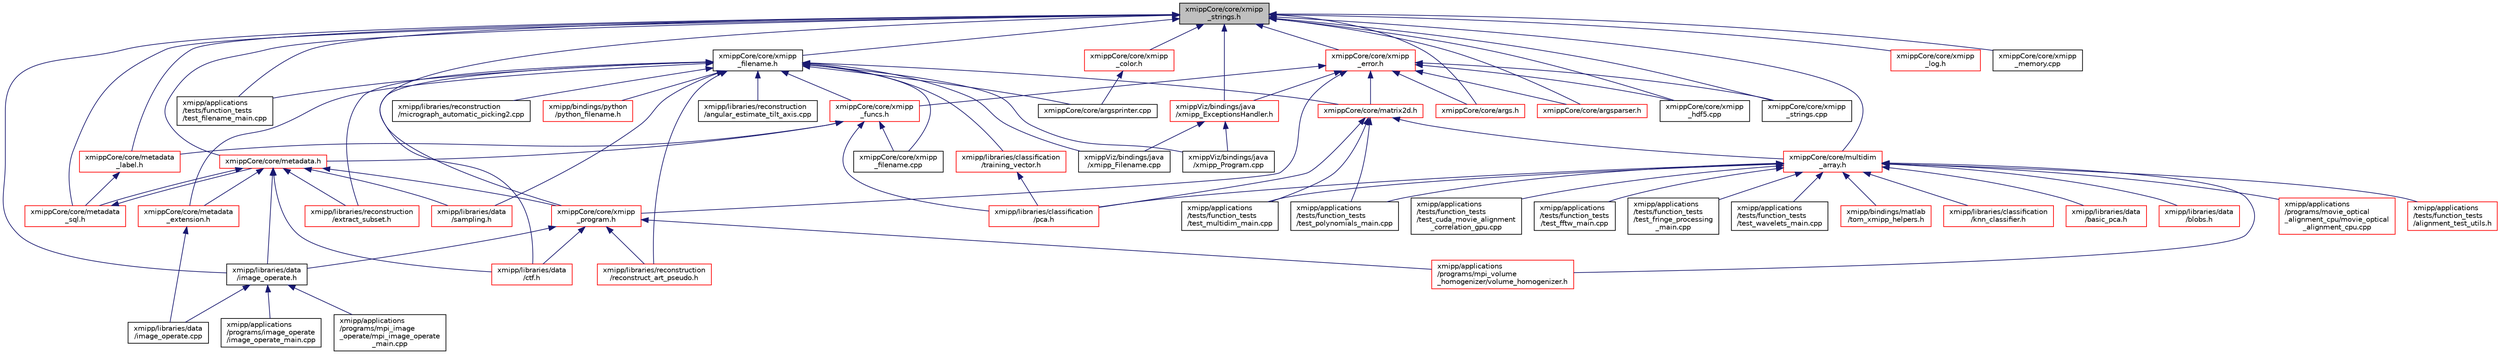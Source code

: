 digraph "xmippCore/core/xmipp_strings.h"
{
  edge [fontname="Helvetica",fontsize="10",labelfontname="Helvetica",labelfontsize="10"];
  node [fontname="Helvetica",fontsize="10",shape=record];
  Node4 [label="xmippCore/core/xmipp\l_strings.h",height=0.2,width=0.4,color="black", fillcolor="grey75", style="filled", fontcolor="black"];
  Node4 -> Node5 [dir="back",color="midnightblue",fontsize="10",style="solid",fontname="Helvetica"];
  Node5 [label="xmipp/applications\l/tests/function_tests\l/test_filename_main.cpp",height=0.2,width=0.4,color="black", fillcolor="white", style="filled",URL="$test__filename__main_8cpp.html"];
  Node4 -> Node6 [dir="back",color="midnightblue",fontsize="10",style="solid",fontname="Helvetica"];
  Node6 [label="xmipp/libraries/data\l/image_operate.h",height=0.2,width=0.4,color="black", fillcolor="white", style="filled",URL="$image__operate_8h.html"];
  Node6 -> Node7 [dir="back",color="midnightblue",fontsize="10",style="solid",fontname="Helvetica"];
  Node7 [label="xmipp/applications\l/programs/image_operate\l/image_operate_main.cpp",height=0.2,width=0.4,color="black", fillcolor="white", style="filled",URL="$image__operate__main_8cpp.html"];
  Node6 -> Node8 [dir="back",color="midnightblue",fontsize="10",style="solid",fontname="Helvetica"];
  Node8 [label="xmipp/applications\l/programs/mpi_image\l_operate/mpi_image_operate\l_main.cpp",height=0.2,width=0.4,color="black", fillcolor="white", style="filled",URL="$mpi__image__operate__main_8cpp.html"];
  Node6 -> Node9 [dir="back",color="midnightblue",fontsize="10",style="solid",fontname="Helvetica"];
  Node9 [label="xmipp/libraries/data\l/image_operate.cpp",height=0.2,width=0.4,color="black", fillcolor="white", style="filled",URL="$image__operate_8cpp.html"];
  Node4 -> Node10 [dir="back",color="midnightblue",fontsize="10",style="solid",fontname="Helvetica"];
  Node10 [label="xmippCore/core/xmipp\l_filename.h",height=0.2,width=0.4,color="black", fillcolor="white", style="filled",URL="$xmipp__filename_8h.html"];
  Node10 -> Node5 [dir="back",color="midnightblue",fontsize="10",style="solid",fontname="Helvetica"];
  Node10 -> Node11 [dir="back",color="midnightblue",fontsize="10",style="solid",fontname="Helvetica"];
  Node11 [label="xmipp/bindings/python\l/python_filename.h",height=0.2,width=0.4,color="red", fillcolor="white", style="filled",URL="$python__filename_8h.html"];
  Node10 -> Node22 [dir="back",color="midnightblue",fontsize="10",style="solid",fontname="Helvetica"];
  Node22 [label="xmipp/libraries/classification\l/training_vector.h",height=0.2,width=0.4,color="red", fillcolor="white", style="filled",URL="$training__vector_8h.html"];
  Node22 -> Node45 [dir="back",color="midnightblue",fontsize="10",style="solid",fontname="Helvetica"];
  Node45 [label="xmipp/libraries/classification\l/pca.h",height=0.2,width=0.4,color="red", fillcolor="white", style="filled",URL="$classification_2pca_8h.html"];
  Node10 -> Node68 [dir="back",color="midnightblue",fontsize="10",style="solid",fontname="Helvetica"];
  Node68 [label="xmipp/libraries/data\l/ctf.h",height=0.2,width=0.4,color="red", fillcolor="white", style="filled",URL="$ctf_8h.html"];
  Node10 -> Node271 [dir="back",color="midnightblue",fontsize="10",style="solid",fontname="Helvetica"];
  Node271 [label="xmipp/libraries/data\l/sampling.h",height=0.2,width=0.4,color="red", fillcolor="white", style="filled",URL="$sampling_8h.html"];
  Node10 -> Node281 [dir="back",color="midnightblue",fontsize="10",style="solid",fontname="Helvetica"];
  Node281 [label="xmipp/libraries/reconstruction\l/angular_estimate_tilt_axis.cpp",height=0.2,width=0.4,color="black", fillcolor="white", style="filled",URL="$angular__estimate__tilt__axis_8cpp.html"];
  Node10 -> Node282 [dir="back",color="midnightblue",fontsize="10",style="solid",fontname="Helvetica"];
  Node282 [label="xmipp/libraries/reconstruction\l/extract_subset.h",height=0.2,width=0.4,color="red", fillcolor="white", style="filled",URL="$extract__subset_8h.html"];
  Node10 -> Node63 [dir="back",color="midnightblue",fontsize="10",style="solid",fontname="Helvetica"];
  Node63 [label="xmipp/libraries/reconstruction\l/micrograph_automatic_picking2.cpp",height=0.2,width=0.4,color="black", fillcolor="white", style="filled",URL="$micrograph__automatic__picking2_8cpp.html"];
  Node10 -> Node286 [dir="back",color="midnightblue",fontsize="10",style="solid",fontname="Helvetica"];
  Node286 [label="xmipp/libraries/reconstruction\l/reconstruct_art_pseudo.h",height=0.2,width=0.4,color="red", fillcolor="white", style="filled",URL="$reconstruct__art__pseudo_8h.html"];
  Node10 -> Node289 [dir="back",color="midnightblue",fontsize="10",style="solid",fontname="Helvetica"];
  Node289 [label="xmippCore/core/metadata\l_extension.h",height=0.2,width=0.4,color="red", fillcolor="white", style="filled",URL="$metadata__extension_8h.html"];
  Node289 -> Node9 [dir="back",color="midnightblue",fontsize="10",style="solid",fontname="Helvetica"];
  Node10 -> Node496 [dir="back",color="midnightblue",fontsize="10",style="solid",fontname="Helvetica"];
  Node496 [label="xmippCore/core/xmipp\l_funcs.h",height=0.2,width=0.4,color="red", fillcolor="white", style="filled",URL="$xmipp__funcs_8h.html"];
  Node496 -> Node45 [dir="back",color="midnightblue",fontsize="10",style="solid",fontname="Helvetica"];
  Node496 -> Node903 [dir="back",color="midnightblue",fontsize="10",style="solid",fontname="Helvetica"];
  Node903 [label="xmippCore/core/metadata.h",height=0.2,width=0.4,color="red", fillcolor="white", style="filled",URL="$metadata_8h.html"];
  Node903 -> Node68 [dir="back",color="midnightblue",fontsize="10",style="solid",fontname="Helvetica"];
  Node903 -> Node6 [dir="back",color="midnightblue",fontsize="10",style="solid",fontname="Helvetica"];
  Node903 -> Node271 [dir="back",color="midnightblue",fontsize="10",style="solid",fontname="Helvetica"];
  Node903 -> Node282 [dir="back",color="midnightblue",fontsize="10",style="solid",fontname="Helvetica"];
  Node903 -> Node907 [dir="back",color="midnightblue",fontsize="10",style="solid",fontname="Helvetica"];
  Node907 [label="xmippCore/core/metadata\l_sql.h",height=0.2,width=0.4,color="red", fillcolor="white", style="filled",URL="$metadata__sql_8h.html"];
  Node907 -> Node903 [dir="back",color="midnightblue",fontsize="10",style="solid",fontname="Helvetica"];
  Node903 -> Node289 [dir="back",color="midnightblue",fontsize="10",style="solid",fontname="Helvetica"];
  Node903 -> Node780 [dir="back",color="midnightblue",fontsize="10",style="solid",fontname="Helvetica"];
  Node780 [label="xmippCore/core/xmipp\l_program.h",height=0.2,width=0.4,color="red", fillcolor="white", style="filled",URL="$xmipp__program_8h.html"];
  Node780 -> Node74 [dir="back",color="midnightblue",fontsize="10",style="solid",fontname="Helvetica"];
  Node74 [label="xmipp/applications\l/programs/mpi_volume\l_homogenizer/volume_homogenizer.h",height=0.2,width=0.4,color="red", fillcolor="white", style="filled",URL="$volume__homogenizer_8h.html"];
  Node780 -> Node68 [dir="back",color="midnightblue",fontsize="10",style="solid",fontname="Helvetica"];
  Node780 -> Node6 [dir="back",color="midnightblue",fontsize="10",style="solid",fontname="Helvetica"];
  Node780 -> Node286 [dir="back",color="midnightblue",fontsize="10",style="solid",fontname="Helvetica"];
  Node496 -> Node909 [dir="back",color="midnightblue",fontsize="10",style="solid",fontname="Helvetica"];
  Node909 [label="xmippCore/core/metadata\l_label.h",height=0.2,width=0.4,color="red", fillcolor="white", style="filled",URL="$metadata__label_8h.html"];
  Node909 -> Node907 [dir="back",color="midnightblue",fontsize="10",style="solid",fontname="Helvetica"];
  Node496 -> Node861 [dir="back",color="midnightblue",fontsize="10",style="solid",fontname="Helvetica"];
  Node861 [label="xmippCore/core/xmipp\l_filename.cpp",height=0.2,width=0.4,color="black", fillcolor="white", style="filled",URL="$xmipp__filename_8cpp.html"];
  Node10 -> Node891 [dir="back",color="midnightblue",fontsize="10",style="solid",fontname="Helvetica"];
  Node891 [label="xmippCore/core/matrix2d.h",height=0.2,width=0.4,color="red", fillcolor="white", style="filled",URL="$matrix2d_8h.html"];
  Node891 -> Node659 [dir="back",color="midnightblue",fontsize="10",style="solid",fontname="Helvetica"];
  Node659 [label="xmipp/applications\l/tests/function_tests\l/test_multidim_main.cpp",height=0.2,width=0.4,color="black", fillcolor="white", style="filled",URL="$test__multidim__main_8cpp.html"];
  Node891 -> Node568 [dir="back",color="midnightblue",fontsize="10",style="solid",fontname="Helvetica"];
  Node568 [label="xmipp/applications\l/tests/function_tests\l/test_polynomials_main.cpp",height=0.2,width=0.4,color="black", fillcolor="white", style="filled",URL="$test__polynomials__main_8cpp.html"];
  Node891 -> Node45 [dir="back",color="midnightblue",fontsize="10",style="solid",fontname="Helvetica"];
  Node891 -> Node650 [dir="back",color="midnightblue",fontsize="10",style="solid",fontname="Helvetica"];
  Node650 [label="xmippCore/core/multidim\l_array.h",height=0.2,width=0.4,color="red", fillcolor="white", style="filled",URL="$multidim__array_8h.html"];
  Node650 -> Node414 [dir="back",color="midnightblue",fontsize="10",style="solid",fontname="Helvetica"];
  Node414 [label="xmipp/applications\l/programs/movie_optical\l_alignment_cpu/movie_optical\l_alignment_cpu.cpp",height=0.2,width=0.4,color="red", fillcolor="white", style="filled",URL="$movie__optical__alignment__cpu_8cpp.html"];
  Node650 -> Node74 [dir="back",color="midnightblue",fontsize="10",style="solid",fontname="Helvetica"];
  Node650 -> Node651 [dir="back",color="midnightblue",fontsize="10",style="solid",fontname="Helvetica"];
  Node651 [label="xmipp/applications\l/tests/function_tests\l/alignment_test_utils.h",height=0.2,width=0.4,color="red", fillcolor="white", style="filled",URL="$alignment__test__utils_8h.html"];
  Node650 -> Node657 [dir="back",color="midnightblue",fontsize="10",style="solid",fontname="Helvetica"];
  Node657 [label="xmipp/applications\l/tests/function_tests\l/test_cuda_movie_alignment\l_correlation_gpu.cpp",height=0.2,width=0.4,color="black", fillcolor="white", style="filled",URL="$test__cuda__movie__alignment__correlation__gpu_8cpp.html"];
  Node650 -> Node304 [dir="back",color="midnightblue",fontsize="10",style="solid",fontname="Helvetica"];
  Node304 [label="xmipp/applications\l/tests/function_tests\l/test_fftw_main.cpp",height=0.2,width=0.4,color="black", fillcolor="white", style="filled",URL="$test__fftw__main_8cpp.html"];
  Node650 -> Node658 [dir="back",color="midnightblue",fontsize="10",style="solid",fontname="Helvetica"];
  Node658 [label="xmipp/applications\l/tests/function_tests\l/test_fringe_processing\l_main.cpp",height=0.2,width=0.4,color="black", fillcolor="white", style="filled",URL="$test__fringe__processing__main_8cpp.html"];
  Node650 -> Node659 [dir="back",color="midnightblue",fontsize="10",style="solid",fontname="Helvetica"];
  Node650 -> Node568 [dir="back",color="midnightblue",fontsize="10",style="solid",fontname="Helvetica"];
  Node650 -> Node660 [dir="back",color="midnightblue",fontsize="10",style="solid",fontname="Helvetica"];
  Node660 [label="xmipp/applications\l/tests/function_tests\l/test_wavelets_main.cpp",height=0.2,width=0.4,color="black", fillcolor="white", style="filled",URL="$test__wavelets__main_8cpp.html"];
  Node650 -> Node661 [dir="back",color="midnightblue",fontsize="10",style="solid",fontname="Helvetica"];
  Node661 [label="xmipp/bindings/matlab\l/tom_xmipp_helpers.h",height=0.2,width=0.4,color="red", fillcolor="white", style="filled",URL="$tom__xmipp__helpers_8h.html"];
  Node650 -> Node669 [dir="back",color="midnightblue",fontsize="10",style="solid",fontname="Helvetica"];
  Node669 [label="xmipp/libraries/classification\l/knn_classifier.h",height=0.2,width=0.4,color="red", fillcolor="white", style="filled",URL="$knn__classifier_8h.html"];
  Node650 -> Node45 [dir="back",color="midnightblue",fontsize="10",style="solid",fontname="Helvetica"];
  Node650 -> Node671 [dir="back",color="midnightblue",fontsize="10",style="solid",fontname="Helvetica"];
  Node671 [label="xmipp/libraries/data\l/basic_pca.h",height=0.2,width=0.4,color="red", fillcolor="white", style="filled",URL="$basic__pca_8h.html"];
  Node650 -> Node673 [dir="back",color="midnightblue",fontsize="10",style="solid",fontname="Helvetica"];
  Node673 [label="xmipp/libraries/data\l/blobs.h",height=0.2,width=0.4,color="red", fillcolor="white", style="filled",URL="$blobs_8h.html"];
  Node10 -> Node913 [dir="back",color="midnightblue",fontsize="10",style="solid",fontname="Helvetica"];
  Node913 [label="xmippCore/core/argsprinter.cpp",height=0.2,width=0.4,color="black", fillcolor="white", style="filled",URL="$argsprinter_8cpp.html"];
  Node10 -> Node861 [dir="back",color="midnightblue",fontsize="10",style="solid",fontname="Helvetica"];
  Node10 -> Node914 [dir="back",color="midnightblue",fontsize="10",style="solid",fontname="Helvetica"];
  Node914 [label="xmippViz/bindings/java\l/xmipp_Filename.cpp",height=0.2,width=0.4,color="black", fillcolor="white", style="filled",URL="$xmipp__Filename_8cpp.html"];
  Node10 -> Node817 [dir="back",color="midnightblue",fontsize="10",style="solid",fontname="Helvetica"];
  Node817 [label="xmippViz/bindings/java\l/xmipp_Program.cpp",height=0.2,width=0.4,color="black", fillcolor="white", style="filled",URL="$xmipp__Program_8cpp.html"];
  Node4 -> Node650 [dir="back",color="midnightblue",fontsize="10",style="solid",fontname="Helvetica"];
  Node4 -> Node915 [dir="back",color="midnightblue",fontsize="10",style="solid",fontname="Helvetica"];
  Node915 [label="xmippCore/core/xmipp\l_error.h",height=0.2,width=0.4,color="red", fillcolor="white", style="filled",URL="$xmipp__error_8h.html"];
  Node915 -> Node496 [dir="back",color="midnightblue",fontsize="10",style="solid",fontname="Helvetica"];
  Node915 -> Node891 [dir="back",color="midnightblue",fontsize="10",style="solid",fontname="Helvetica"];
  Node915 -> Node961 [dir="back",color="midnightblue",fontsize="10",style="solid",fontname="Helvetica"];
  Node961 [label="xmippCore/core/args.h",height=0.2,width=0.4,color="red", fillcolor="white", style="filled",URL="$args_8h.html"];
  Node915 -> Node964 [dir="back",color="midnightblue",fontsize="10",style="solid",fontname="Helvetica"];
  Node964 [label="xmippCore/core/argsparser.h",height=0.2,width=0.4,color="red", fillcolor="white", style="filled",URL="$argsparser_8h.html"];
  Node915 -> Node780 [dir="back",color="midnightblue",fontsize="10",style="solid",fontname="Helvetica"];
  Node915 -> Node902 [dir="back",color="midnightblue",fontsize="10",style="solid",fontname="Helvetica"];
  Node902 [label="xmippCore/core/xmipp\l_hdf5.cpp",height=0.2,width=0.4,color="black", fillcolor="white", style="filled",URL="$xmipp__hdf5_8cpp.html"];
  Node915 -> Node969 [dir="back",color="midnightblue",fontsize="10",style="solid",fontname="Helvetica"];
  Node969 [label="xmippCore/core/xmipp\l_strings.cpp",height=0.2,width=0.4,color="black", fillcolor="white", style="filled",URL="$xmipp__strings_8cpp.html"];
  Node915 -> Node972 [dir="back",color="midnightblue",fontsize="10",style="solid",fontname="Helvetica"];
  Node972 [label="xmippViz/bindings/java\l/xmipp_ExceptionsHandler.h",height=0.2,width=0.4,color="red", fillcolor="white", style="filled",URL="$xmipp__ExceptionsHandler_8h.html"];
  Node972 -> Node914 [dir="back",color="midnightblue",fontsize="10",style="solid",fontname="Helvetica"];
  Node972 -> Node817 [dir="back",color="midnightblue",fontsize="10",style="solid",fontname="Helvetica"];
  Node4 -> Node903 [dir="back",color="midnightblue",fontsize="10",style="solid",fontname="Helvetica"];
  Node4 -> Node907 [dir="back",color="midnightblue",fontsize="10",style="solid",fontname="Helvetica"];
  Node4 -> Node909 [dir="back",color="midnightblue",fontsize="10",style="solid",fontname="Helvetica"];
  Node4 -> Node974 [dir="back",color="midnightblue",fontsize="10",style="solid",fontname="Helvetica"];
  Node974 [label="xmippCore/core/xmipp\l_color.h",height=0.2,width=0.4,color="red", fillcolor="white", style="filled",URL="$xmipp__color_8h.html"];
  Node974 -> Node913 [dir="back",color="midnightblue",fontsize="10",style="solid",fontname="Helvetica"];
  Node4 -> Node961 [dir="back",color="midnightblue",fontsize="10",style="solid",fontname="Helvetica"];
  Node4 -> Node964 [dir="back",color="midnightblue",fontsize="10",style="solid",fontname="Helvetica"];
  Node4 -> Node780 [dir="back",color="midnightblue",fontsize="10",style="solid",fontname="Helvetica"];
  Node4 -> Node902 [dir="back",color="midnightblue",fontsize="10",style="solid",fontname="Helvetica"];
  Node4 -> Node976 [dir="back",color="midnightblue",fontsize="10",style="solid",fontname="Helvetica"];
  Node976 [label="xmippCore/core/xmipp\l_log.h",height=0.2,width=0.4,color="red", fillcolor="white", style="filled",URL="$xmipp__log_8h.html"];
  Node4 -> Node960 [dir="back",color="midnightblue",fontsize="10",style="solid",fontname="Helvetica"];
  Node960 [label="xmippCore/core/xmipp\l_memory.cpp",height=0.2,width=0.4,color="black", fillcolor="white", style="filled",URL="$xmipp__memory_8cpp.html"];
  Node4 -> Node969 [dir="back",color="midnightblue",fontsize="10",style="solid",fontname="Helvetica"];
  Node4 -> Node972 [dir="back",color="midnightblue",fontsize="10",style="solid",fontname="Helvetica"];
}
